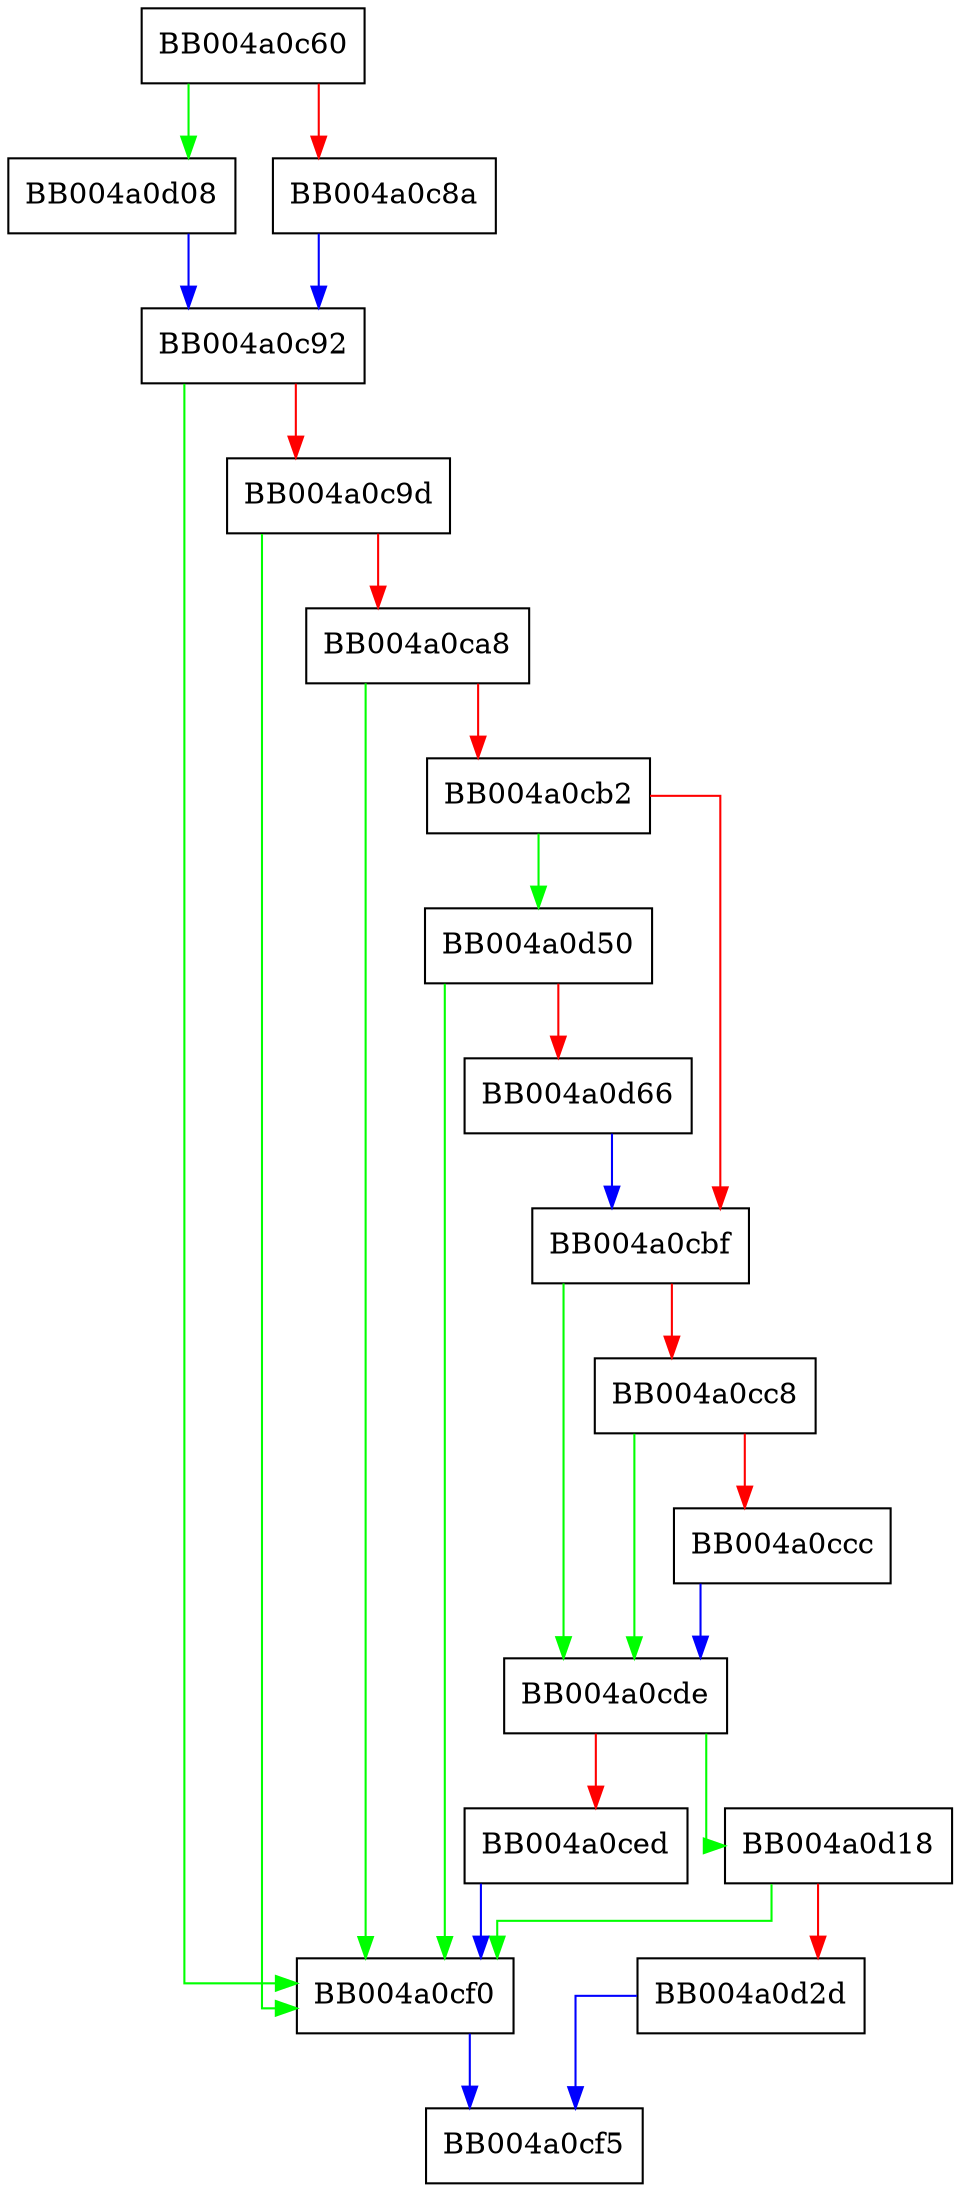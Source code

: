 digraph ssl_cipher_disabled {
  node [shape="box"];
  graph [splines=ortho];
  BB004a0c60 -> BB004a0d08 [color="green"];
  BB004a0c60 -> BB004a0c8a [color="red"];
  BB004a0c8a -> BB004a0c92 [color="blue"];
  BB004a0c92 -> BB004a0cf0 [color="green"];
  BB004a0c92 -> BB004a0c9d [color="red"];
  BB004a0c9d -> BB004a0cf0 [color="green"];
  BB004a0c9d -> BB004a0ca8 [color="red"];
  BB004a0ca8 -> BB004a0cf0 [color="green"];
  BB004a0ca8 -> BB004a0cb2 [color="red"];
  BB004a0cb2 -> BB004a0d50 [color="green"];
  BB004a0cb2 -> BB004a0cbf [color="red"];
  BB004a0cbf -> BB004a0cde [color="green"];
  BB004a0cbf -> BB004a0cc8 [color="red"];
  BB004a0cc8 -> BB004a0cde [color="green"];
  BB004a0cc8 -> BB004a0ccc [color="red"];
  BB004a0ccc -> BB004a0cde [color="blue"];
  BB004a0cde -> BB004a0d18 [color="green"];
  BB004a0cde -> BB004a0ced [color="red"];
  BB004a0ced -> BB004a0cf0 [color="blue"];
  BB004a0cf0 -> BB004a0cf5 [color="blue"];
  BB004a0d08 -> BB004a0c92 [color="blue"];
  BB004a0d18 -> BB004a0cf0 [color="green"];
  BB004a0d18 -> BB004a0d2d [color="red"];
  BB004a0d2d -> BB004a0cf5 [color="blue"];
  BB004a0d50 -> BB004a0cf0 [color="green"];
  BB004a0d50 -> BB004a0d66 [color="red"];
  BB004a0d66 -> BB004a0cbf [color="blue"];
}